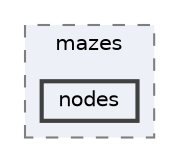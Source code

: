 digraph "nodes"
{
 // LATEX_PDF_SIZE
  bgcolor="transparent";
  edge [fontname=Helvetica,fontsize=10,labelfontname=Helvetica,labelfontsize=10];
  node [fontname=Helvetica,fontsize=10,shape=box,height=0.2,width=0.4];
  compound=true
  subgraph clusterdir_4d98151ebc14e036e8623fd77932f1bb {
    graph [ bgcolor="#edf0f7", pencolor="grey50", label="mazes", fontname=Helvetica,fontsize=10 style="filled,dashed", URL="dir_4d98151ebc14e036e8623fd77932f1bb.html",tooltip=""]
  dir_0692071b93c98ea03bf846eb22828aa2 [label="nodes", fillcolor="#edf0f7", color="grey25", style="filled,bold", URL="dir_0692071b93c98ea03bf846eb22828aa2.html",tooltip=""];
  }
}
